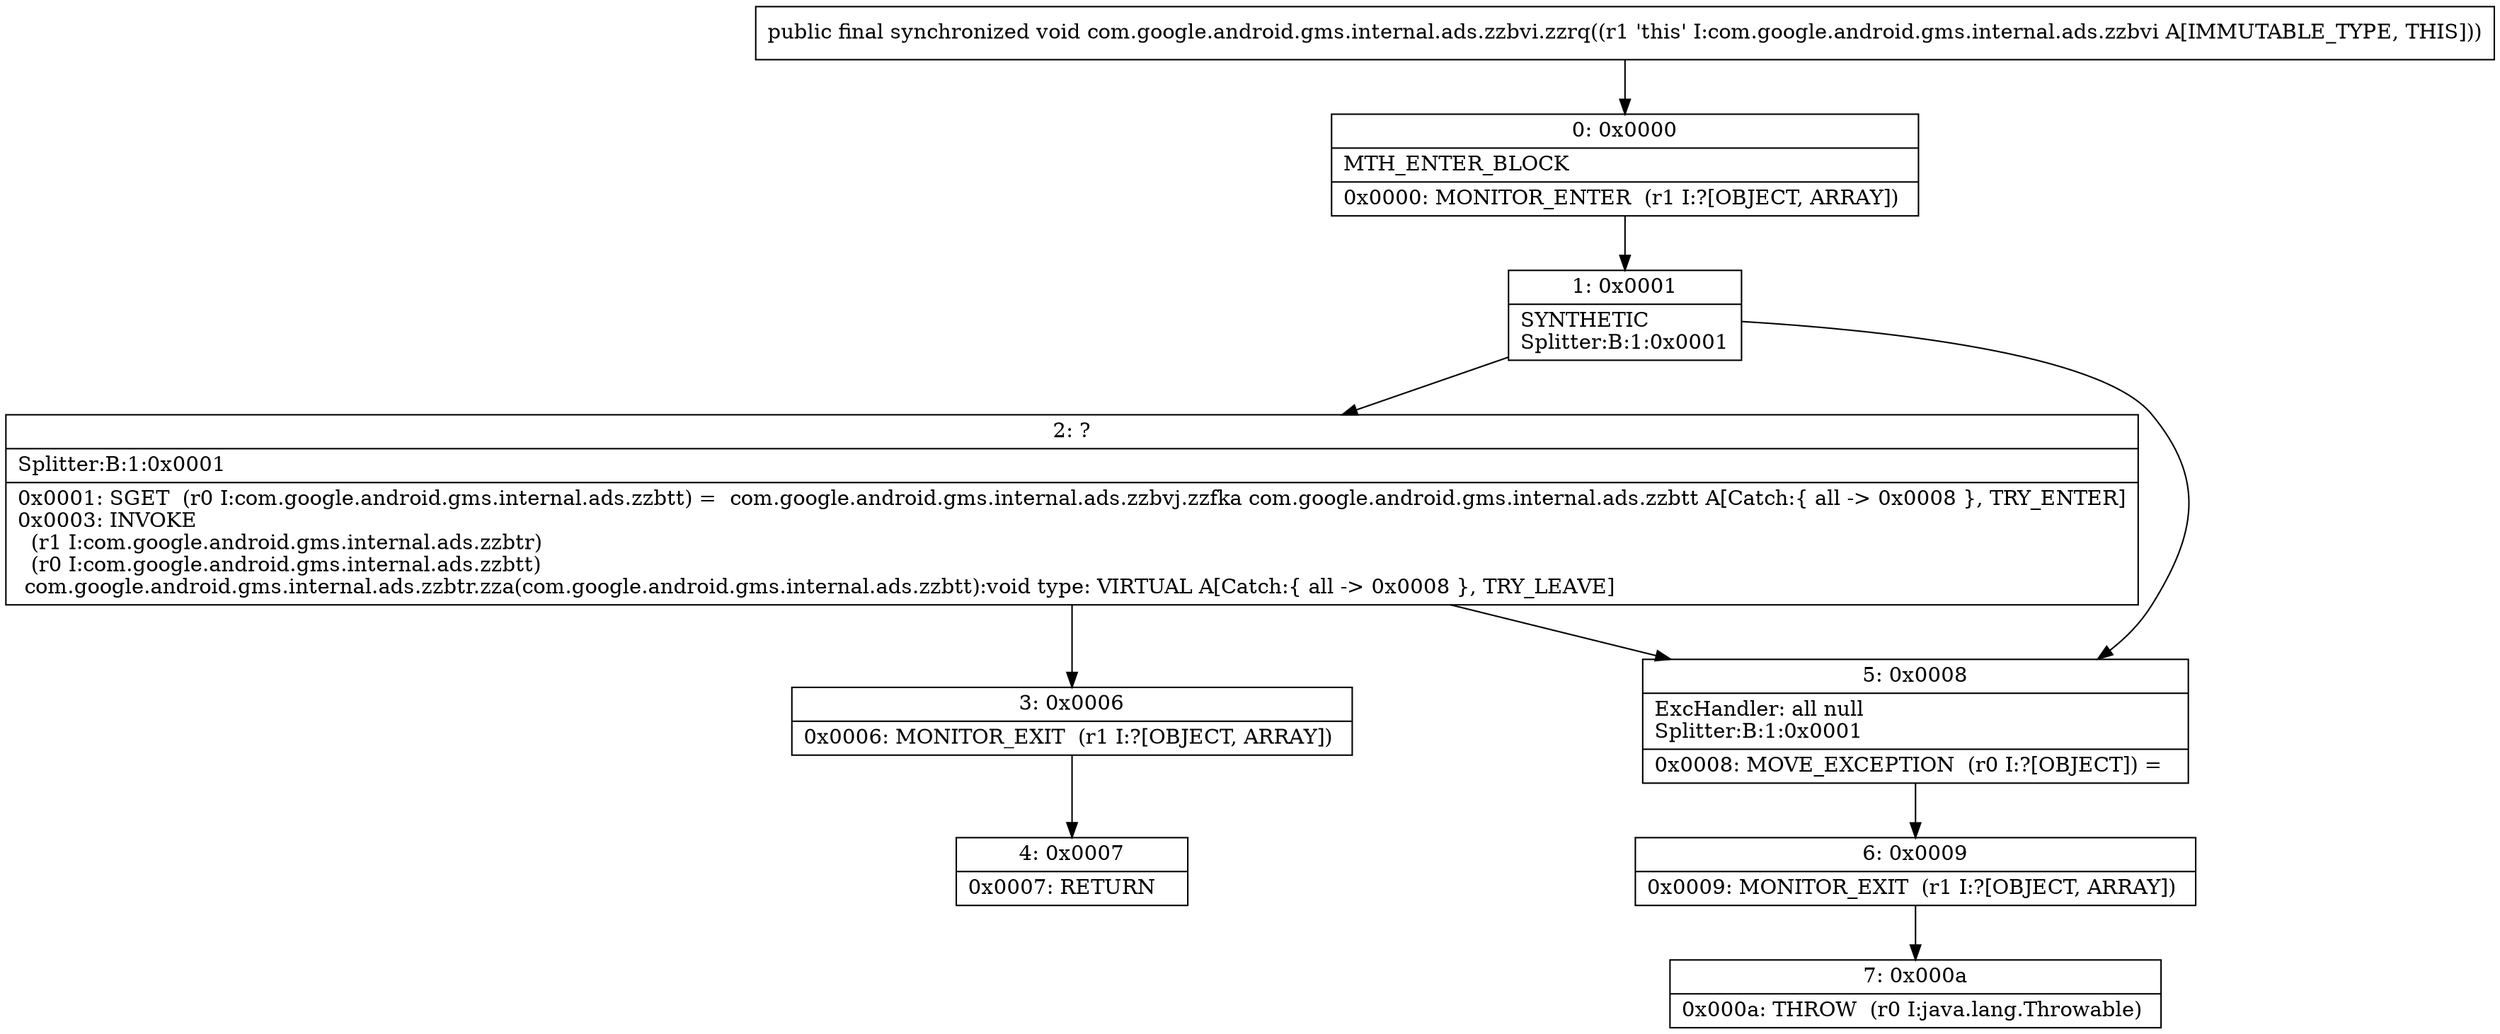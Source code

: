 digraph "CFG forcom.google.android.gms.internal.ads.zzbvi.zzrq()V" {
Node_0 [shape=record,label="{0\:\ 0x0000|MTH_ENTER_BLOCK\l|0x0000: MONITOR_ENTER  (r1 I:?[OBJECT, ARRAY]) \l}"];
Node_1 [shape=record,label="{1\:\ 0x0001|SYNTHETIC\lSplitter:B:1:0x0001\l}"];
Node_2 [shape=record,label="{2\:\ ?|Splitter:B:1:0x0001\l|0x0001: SGET  (r0 I:com.google.android.gms.internal.ads.zzbtt) =  com.google.android.gms.internal.ads.zzbvj.zzfka com.google.android.gms.internal.ads.zzbtt A[Catch:\{ all \-\> 0x0008 \}, TRY_ENTER]\l0x0003: INVOKE  \l  (r1 I:com.google.android.gms.internal.ads.zzbtr)\l  (r0 I:com.google.android.gms.internal.ads.zzbtt)\l com.google.android.gms.internal.ads.zzbtr.zza(com.google.android.gms.internal.ads.zzbtt):void type: VIRTUAL A[Catch:\{ all \-\> 0x0008 \}, TRY_LEAVE]\l}"];
Node_3 [shape=record,label="{3\:\ 0x0006|0x0006: MONITOR_EXIT  (r1 I:?[OBJECT, ARRAY]) \l}"];
Node_4 [shape=record,label="{4\:\ 0x0007|0x0007: RETURN   \l}"];
Node_5 [shape=record,label="{5\:\ 0x0008|ExcHandler: all null\lSplitter:B:1:0x0001\l|0x0008: MOVE_EXCEPTION  (r0 I:?[OBJECT]) =  \l}"];
Node_6 [shape=record,label="{6\:\ 0x0009|0x0009: MONITOR_EXIT  (r1 I:?[OBJECT, ARRAY]) \l}"];
Node_7 [shape=record,label="{7\:\ 0x000a|0x000a: THROW  (r0 I:java.lang.Throwable) \l}"];
MethodNode[shape=record,label="{public final synchronized void com.google.android.gms.internal.ads.zzbvi.zzrq((r1 'this' I:com.google.android.gms.internal.ads.zzbvi A[IMMUTABLE_TYPE, THIS])) }"];
MethodNode -> Node_0;
Node_0 -> Node_1;
Node_1 -> Node_2;
Node_1 -> Node_5;
Node_2 -> Node_3;
Node_2 -> Node_5;
Node_3 -> Node_4;
Node_5 -> Node_6;
Node_6 -> Node_7;
}

